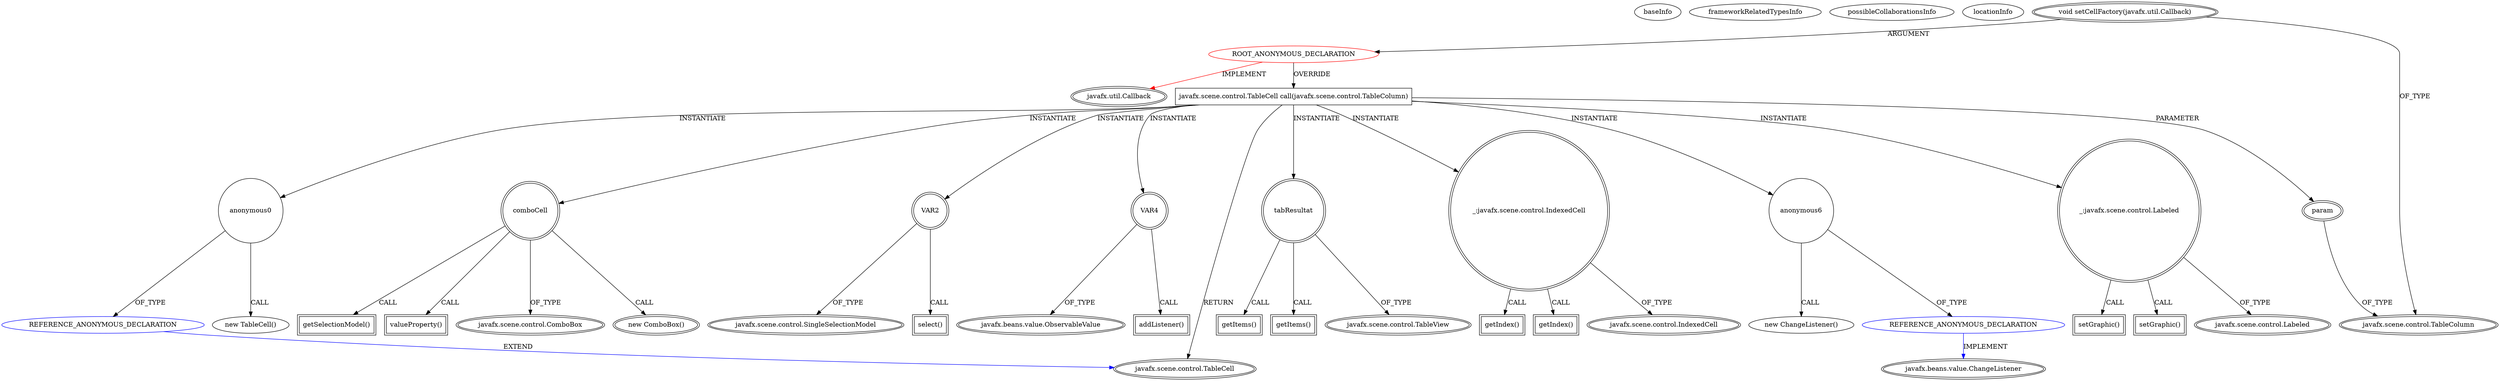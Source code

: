 digraph {
baseInfo[graphId=2122,category="extension_graph",isAnonymous=true,possibleRelation=true]
frameworkRelatedTypesInfo[0="javafx.util.Callback"]
possibleCollaborationsInfo[0="2122~OVERRIDING_METHOD_DECLARATION-INSTANTIATION-~javafx.util.Callback ~javafx.beans.value.ChangeListener ~true~true",1="2122~OVERRIDING_METHOD_DECLARATION-INSTANTIATION-~javafx.util.Callback ~javafx.scene.control.TableCell ~true~true"]
locationInfo[projectName="bianconejo-CEFX",filePath="/bianconejo-CEFX/CEFX-master/src/cefx/CEPrincipalController.java",contextSignature="void initializeTabResultat()",graphId="2122"]
0[label="ROOT_ANONYMOUS_DECLARATION",vertexType="ROOT_ANONYMOUS_DECLARATION",isFrameworkType=false,color=red]
1[label="javafx.util.Callback",vertexType="FRAMEWORK_INTERFACE_TYPE",isFrameworkType=true,peripheries=2]
2[label="void setCellFactory(javafx.util.Callback)",vertexType="OUTSIDE_CALL",isFrameworkType=true,peripheries=2]
3[label="javafx.scene.control.TableColumn",vertexType="FRAMEWORK_CLASS_TYPE",isFrameworkType=true,peripheries=2]
4[label="javafx.scene.control.TableCell call(javafx.scene.control.TableColumn)",vertexType="OVERRIDING_METHOD_DECLARATION",isFrameworkType=false,shape=box]
5[label="javafx.scene.control.TableCell",vertexType="FRAMEWORK_CLASS_TYPE",isFrameworkType=true,peripheries=2]
6[label="param",vertexType="PARAMETER_DECLARATION",isFrameworkType=true,peripheries=2]
9[label="anonymous0",vertexType="VARIABLE_EXPRESION",isFrameworkType=false,shape=circle]
10[label="REFERENCE_ANONYMOUS_DECLARATION",vertexType="REFERENCE_ANONYMOUS_DECLARATION",isFrameworkType=false,color=blue]
8[label="new TableCell()",vertexType="CONSTRUCTOR_CALL",isFrameworkType=false]
13[label="comboCell",vertexType="VARIABLE_EXPRESION",isFrameworkType=true,peripheries=2,shape=circle]
14[label="javafx.scene.control.ComboBox",vertexType="FRAMEWORK_CLASS_TYPE",isFrameworkType=true,peripheries=2]
12[label="new ComboBox()",vertexType="CONSTRUCTOR_CALL",isFrameworkType=true,peripheries=2]
15[label="VAR2",vertexType="VARIABLE_EXPRESION",isFrameworkType=true,peripheries=2,shape=circle]
17[label="javafx.scene.control.SingleSelectionModel",vertexType="FRAMEWORK_CLASS_TYPE",isFrameworkType=true,peripheries=2]
16[label="select()",vertexType="INSIDE_CALL",isFrameworkType=true,peripheries=2,shape=box]
19[label="getSelectionModel()",vertexType="INSIDE_CALL",isFrameworkType=true,peripheries=2,shape=box]
20[label="VAR4",vertexType="VARIABLE_EXPRESION",isFrameworkType=true,peripheries=2,shape=circle]
22[label="javafx.beans.value.ObservableValue",vertexType="FRAMEWORK_INTERFACE_TYPE",isFrameworkType=true,peripheries=2]
21[label="addListener()",vertexType="INSIDE_CALL",isFrameworkType=true,peripheries=2,shape=box]
24[label="valueProperty()",vertexType="INSIDE_CALL",isFrameworkType=true,peripheries=2,shape=box]
26[label="anonymous6",vertexType="VARIABLE_EXPRESION",isFrameworkType=false,shape=circle]
27[label="REFERENCE_ANONYMOUS_DECLARATION",vertexType="REFERENCE_ANONYMOUS_DECLARATION",isFrameworkType=false,color=blue]
28[label="javafx.beans.value.ChangeListener",vertexType="FRAMEWORK_INTERFACE_TYPE",isFrameworkType=true,peripheries=2]
25[label="new ChangeListener()",vertexType="CONSTRUCTOR_CALL",isFrameworkType=false]
29[label="tabResultat",vertexType="VARIABLE_EXPRESION",isFrameworkType=true,peripheries=2,shape=circle]
31[label="javafx.scene.control.TableView",vertexType="FRAMEWORK_CLASS_TYPE",isFrameworkType=true,peripheries=2]
30[label="getItems()",vertexType="INSIDE_CALL",isFrameworkType=true,peripheries=2,shape=box]
32[label="_:javafx.scene.control.IndexedCell",vertexType="VARIABLE_EXPRESION",isFrameworkType=true,peripheries=2,shape=circle]
34[label="javafx.scene.control.IndexedCell",vertexType="FRAMEWORK_CLASS_TYPE",isFrameworkType=true,peripheries=2]
33[label="getIndex()",vertexType="INSIDE_CALL",isFrameworkType=true,peripheries=2,shape=box]
36[label="getItems()",vertexType="INSIDE_CALL",isFrameworkType=true,peripheries=2,shape=box]
38[label="getIndex()",vertexType="INSIDE_CALL",isFrameworkType=true,peripheries=2,shape=box]
39[label="_:javafx.scene.control.Labeled",vertexType="VARIABLE_EXPRESION",isFrameworkType=true,peripheries=2,shape=circle]
41[label="javafx.scene.control.Labeled",vertexType="FRAMEWORK_CLASS_TYPE",isFrameworkType=true,peripheries=2]
40[label="setGraphic()",vertexType="INSIDE_CALL",isFrameworkType=true,peripheries=2,shape=box]
43[label="setGraphic()",vertexType="INSIDE_CALL",isFrameworkType=true,peripheries=2,shape=box]
0->1[label="IMPLEMENT",color=red]
2->0[label="ARGUMENT"]
2->3[label="OF_TYPE"]
0->4[label="OVERRIDE"]
4->5[label="RETURN"]
6->3[label="OF_TYPE"]
4->6[label="PARAMETER"]
4->9[label="INSTANTIATE"]
10->5[label="EXTEND",color=blue]
9->10[label="OF_TYPE"]
9->8[label="CALL"]
4->13[label="INSTANTIATE"]
13->14[label="OF_TYPE"]
13->12[label="CALL"]
4->15[label="INSTANTIATE"]
15->17[label="OF_TYPE"]
15->16[label="CALL"]
13->19[label="CALL"]
4->20[label="INSTANTIATE"]
20->22[label="OF_TYPE"]
20->21[label="CALL"]
13->24[label="CALL"]
4->26[label="INSTANTIATE"]
27->28[label="IMPLEMENT",color=blue]
26->27[label="OF_TYPE"]
26->25[label="CALL"]
4->29[label="INSTANTIATE"]
29->31[label="OF_TYPE"]
29->30[label="CALL"]
4->32[label="INSTANTIATE"]
32->34[label="OF_TYPE"]
32->33[label="CALL"]
29->36[label="CALL"]
32->38[label="CALL"]
4->39[label="INSTANTIATE"]
39->41[label="OF_TYPE"]
39->40[label="CALL"]
39->43[label="CALL"]
}

